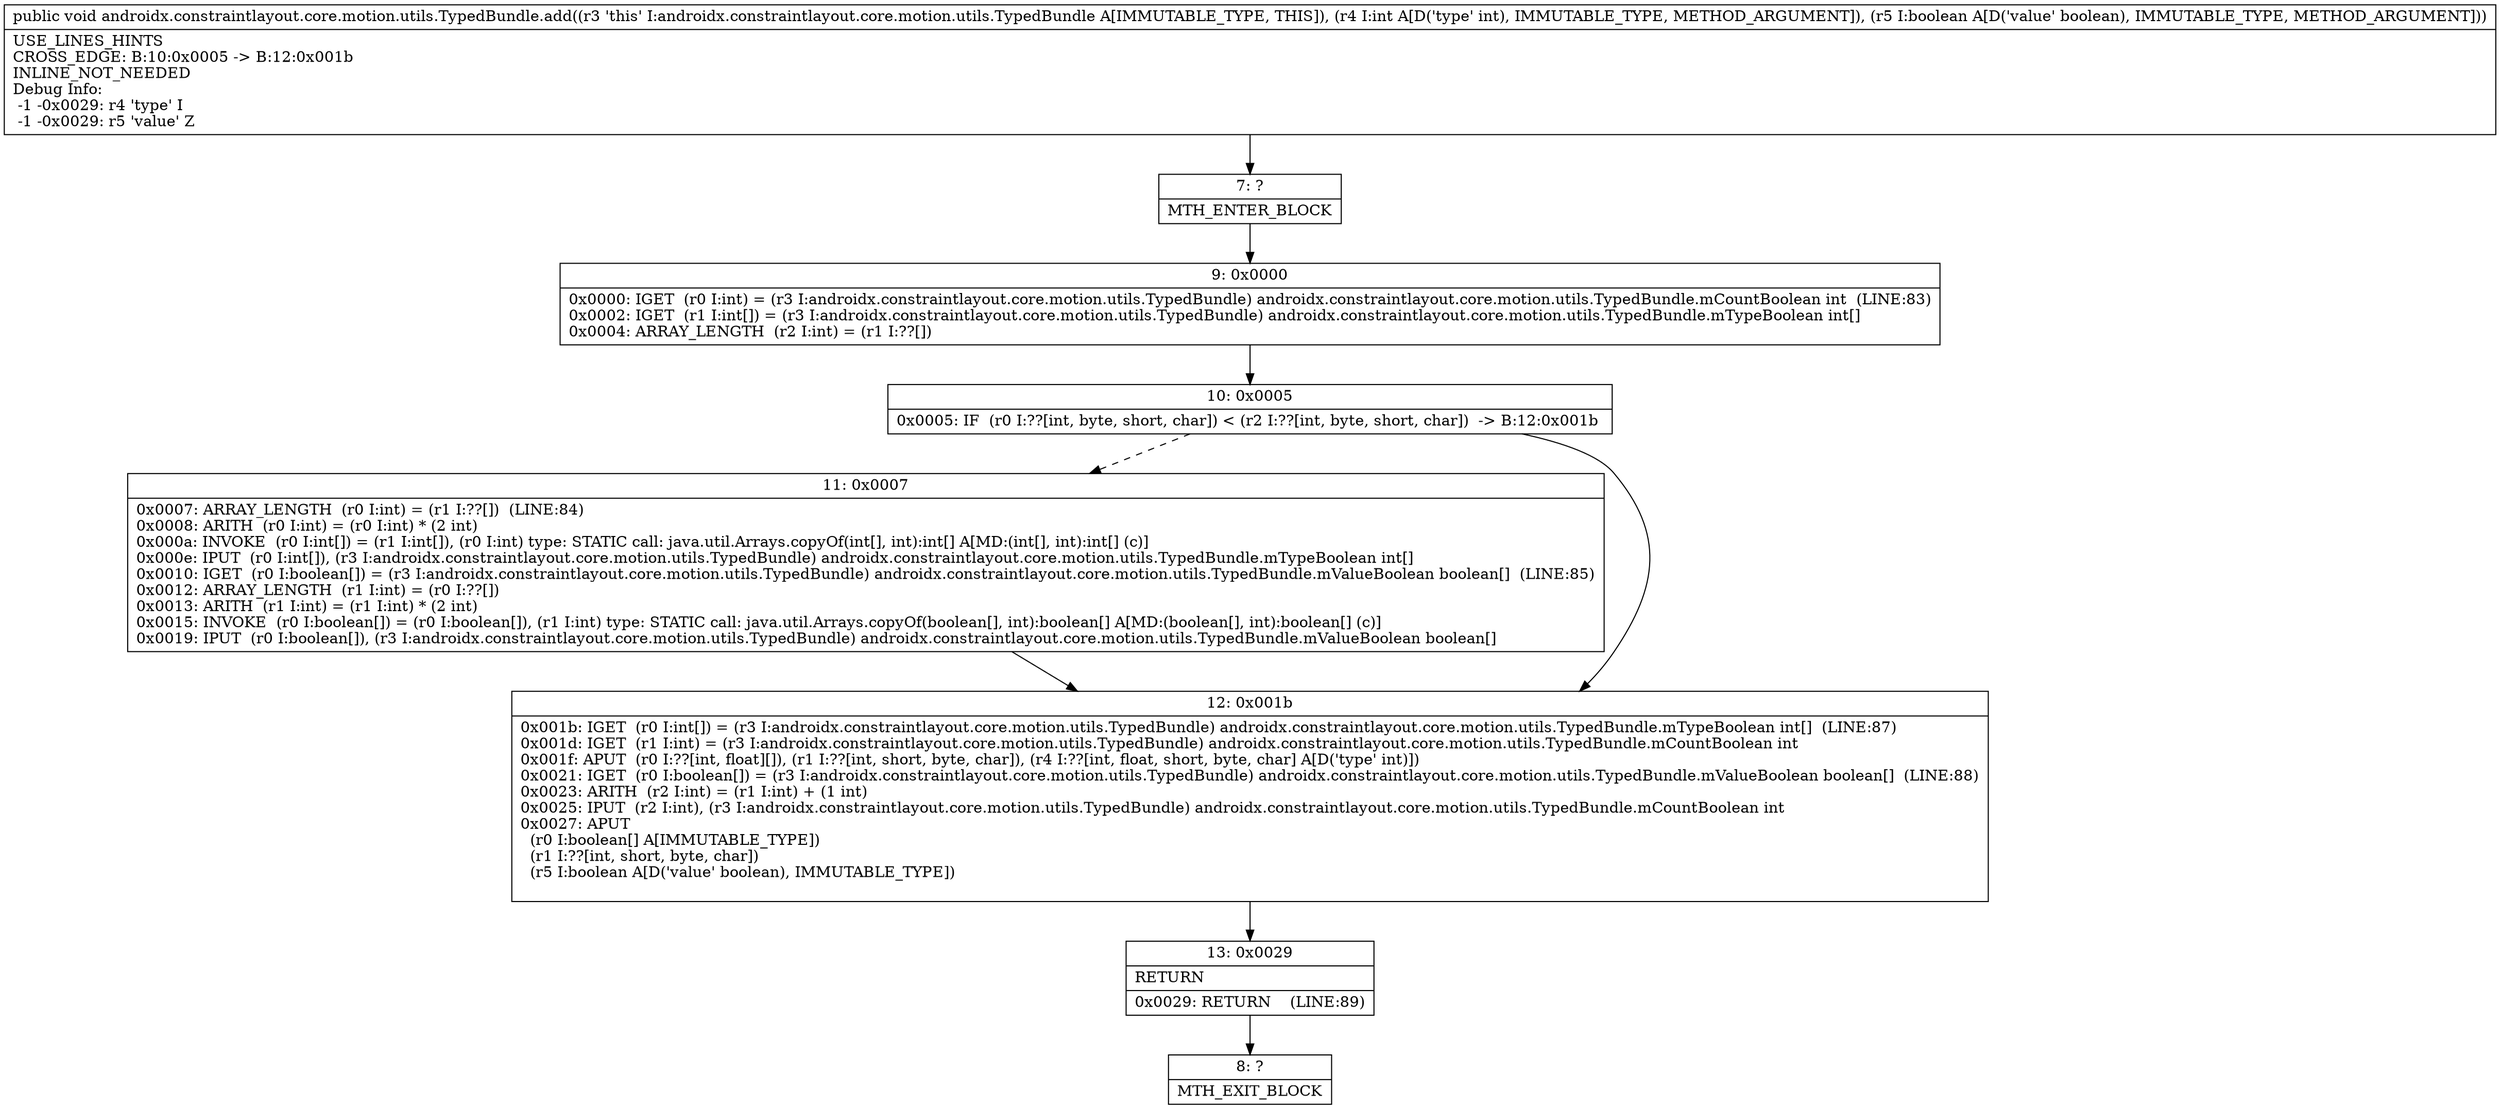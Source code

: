 digraph "CFG forandroidx.constraintlayout.core.motion.utils.TypedBundle.add(IZ)V" {
Node_7 [shape=record,label="{7\:\ ?|MTH_ENTER_BLOCK\l}"];
Node_9 [shape=record,label="{9\:\ 0x0000|0x0000: IGET  (r0 I:int) = (r3 I:androidx.constraintlayout.core.motion.utils.TypedBundle) androidx.constraintlayout.core.motion.utils.TypedBundle.mCountBoolean int  (LINE:83)\l0x0002: IGET  (r1 I:int[]) = (r3 I:androidx.constraintlayout.core.motion.utils.TypedBundle) androidx.constraintlayout.core.motion.utils.TypedBundle.mTypeBoolean int[] \l0x0004: ARRAY_LENGTH  (r2 I:int) = (r1 I:??[]) \l}"];
Node_10 [shape=record,label="{10\:\ 0x0005|0x0005: IF  (r0 I:??[int, byte, short, char]) \< (r2 I:??[int, byte, short, char])  \-\> B:12:0x001b \l}"];
Node_11 [shape=record,label="{11\:\ 0x0007|0x0007: ARRAY_LENGTH  (r0 I:int) = (r1 I:??[])  (LINE:84)\l0x0008: ARITH  (r0 I:int) = (r0 I:int) * (2 int) \l0x000a: INVOKE  (r0 I:int[]) = (r1 I:int[]), (r0 I:int) type: STATIC call: java.util.Arrays.copyOf(int[], int):int[] A[MD:(int[], int):int[] (c)]\l0x000e: IPUT  (r0 I:int[]), (r3 I:androidx.constraintlayout.core.motion.utils.TypedBundle) androidx.constraintlayout.core.motion.utils.TypedBundle.mTypeBoolean int[] \l0x0010: IGET  (r0 I:boolean[]) = (r3 I:androidx.constraintlayout.core.motion.utils.TypedBundle) androidx.constraintlayout.core.motion.utils.TypedBundle.mValueBoolean boolean[]  (LINE:85)\l0x0012: ARRAY_LENGTH  (r1 I:int) = (r0 I:??[]) \l0x0013: ARITH  (r1 I:int) = (r1 I:int) * (2 int) \l0x0015: INVOKE  (r0 I:boolean[]) = (r0 I:boolean[]), (r1 I:int) type: STATIC call: java.util.Arrays.copyOf(boolean[], int):boolean[] A[MD:(boolean[], int):boolean[] (c)]\l0x0019: IPUT  (r0 I:boolean[]), (r3 I:androidx.constraintlayout.core.motion.utils.TypedBundle) androidx.constraintlayout.core.motion.utils.TypedBundle.mValueBoolean boolean[] \l}"];
Node_12 [shape=record,label="{12\:\ 0x001b|0x001b: IGET  (r0 I:int[]) = (r3 I:androidx.constraintlayout.core.motion.utils.TypedBundle) androidx.constraintlayout.core.motion.utils.TypedBundle.mTypeBoolean int[]  (LINE:87)\l0x001d: IGET  (r1 I:int) = (r3 I:androidx.constraintlayout.core.motion.utils.TypedBundle) androidx.constraintlayout.core.motion.utils.TypedBundle.mCountBoolean int \l0x001f: APUT  (r0 I:??[int, float][]), (r1 I:??[int, short, byte, char]), (r4 I:??[int, float, short, byte, char] A[D('type' int)]) \l0x0021: IGET  (r0 I:boolean[]) = (r3 I:androidx.constraintlayout.core.motion.utils.TypedBundle) androidx.constraintlayout.core.motion.utils.TypedBundle.mValueBoolean boolean[]  (LINE:88)\l0x0023: ARITH  (r2 I:int) = (r1 I:int) + (1 int) \l0x0025: IPUT  (r2 I:int), (r3 I:androidx.constraintlayout.core.motion.utils.TypedBundle) androidx.constraintlayout.core.motion.utils.TypedBundle.mCountBoolean int \l0x0027: APUT  \l  (r0 I:boolean[] A[IMMUTABLE_TYPE])\l  (r1 I:??[int, short, byte, char])\l  (r5 I:boolean A[D('value' boolean), IMMUTABLE_TYPE])\l \l}"];
Node_13 [shape=record,label="{13\:\ 0x0029|RETURN\l|0x0029: RETURN    (LINE:89)\l}"];
Node_8 [shape=record,label="{8\:\ ?|MTH_EXIT_BLOCK\l}"];
MethodNode[shape=record,label="{public void androidx.constraintlayout.core.motion.utils.TypedBundle.add((r3 'this' I:androidx.constraintlayout.core.motion.utils.TypedBundle A[IMMUTABLE_TYPE, THIS]), (r4 I:int A[D('type' int), IMMUTABLE_TYPE, METHOD_ARGUMENT]), (r5 I:boolean A[D('value' boolean), IMMUTABLE_TYPE, METHOD_ARGUMENT]))  | USE_LINES_HINTS\lCROSS_EDGE: B:10:0x0005 \-\> B:12:0x001b\lINLINE_NOT_NEEDED\lDebug Info:\l  \-1 \-0x0029: r4 'type' I\l  \-1 \-0x0029: r5 'value' Z\l}"];
MethodNode -> Node_7;Node_7 -> Node_9;
Node_9 -> Node_10;
Node_10 -> Node_11[style=dashed];
Node_10 -> Node_12;
Node_11 -> Node_12;
Node_12 -> Node_13;
Node_13 -> Node_8;
}

